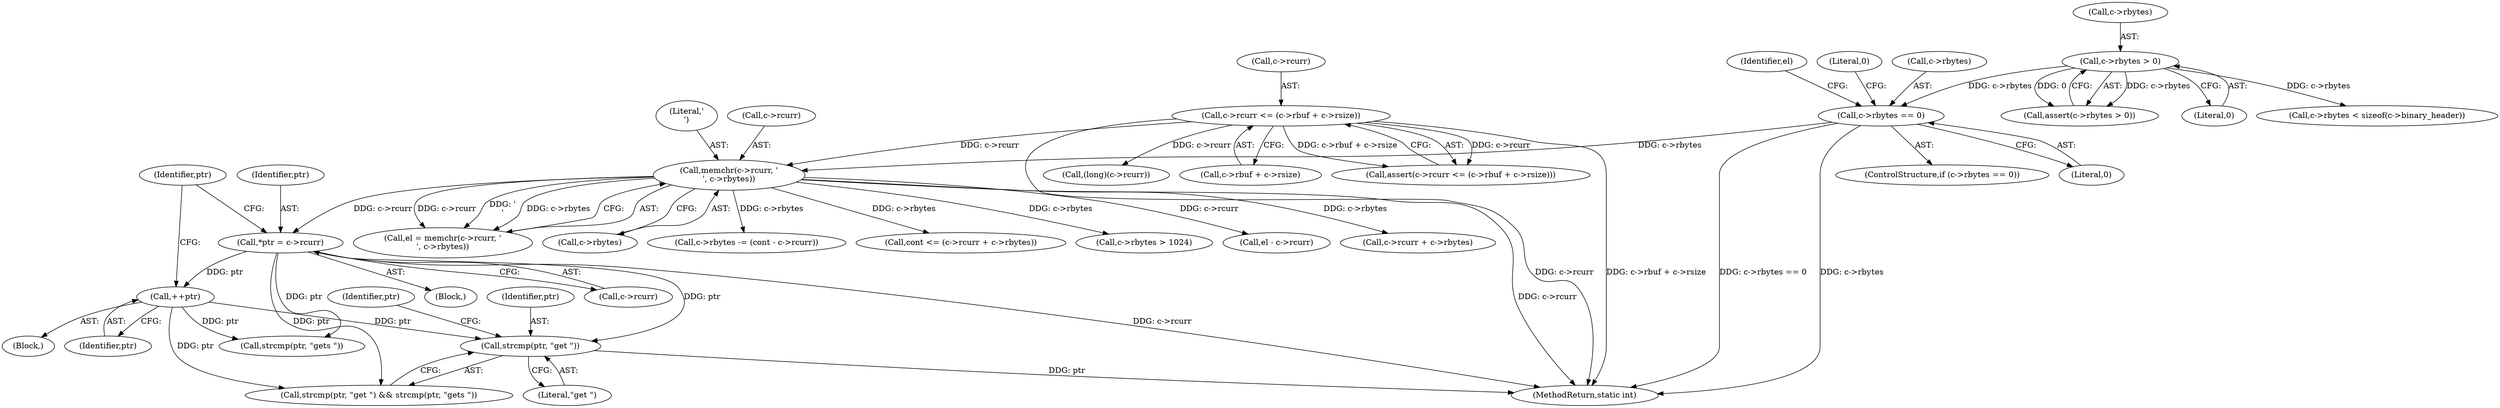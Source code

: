 digraph "1_memcached_d9cd01ede97f4145af9781d448c62a3318952719@del" {
"1000519" [label="(Call,strcmp(ptr, \"get \"))"];
"1000515" [label="(Call,++ptr)"];
"1000504" [label="(Call,*ptr = c->rcurr)"];
"1000484" [label="(Call,memchr(c->rcurr, '\n', c->rbytes))"];
"1000115" [label="(Call,c->rcurr <= (c->rbuf + c->rsize))"];
"1000475" [label="(Call,c->rbytes == 0)"];
"1000127" [label="(Call,c->rbytes > 0)"];
"1000603" [label="(MethodReturn,static int)"];
"1000523" [label="(Identifier,ptr)"];
"1000131" [label="(Literal,0)"];
"1000115" [label="(Call,c->rcurr <= (c->rbuf + c->rsize))"];
"1000504" [label="(Call,*ptr = c->rcurr)"];
"1000474" [label="(ControlStructure,if (c->rbytes == 0))"];
"1000211" [label="(Call,(long)(c->rcurr))"];
"1000475" [label="(Call,c->rbytes == 0)"];
"1000128" [label="(Call,c->rbytes)"];
"1000502" [label="(Block,)"];
"1000541" [label="(Call,el - c->rcurr)"];
"1000114" [label="(Call,assert(c->rcurr <= (c->rbuf + c->rsize)))"];
"1000520" [label="(Identifier,ptr)"];
"1000119" [label="(Call,c->rbuf + c->rsize)"];
"1000519" [label="(Call,strcmp(ptr, \"get \"))"];
"1000483" [label="(Identifier,el)"];
"1000522" [label="(Call,strcmp(ptr, \"gets \"))"];
"1000195" [label="(Call,c->rbytes < sizeof(c->binary_header))"];
"1000563" [label="(Call,c->rcurr + c->rbytes)"];
"1000512" [label="(Identifier,ptr)"];
"1000116" [label="(Call,c->rcurr)"];
"1000485" [label="(Call,c->rcurr)"];
"1000479" [label="(Literal,0)"];
"1000481" [label="(Literal,0)"];
"1000506" [label="(Call,c->rcurr)"];
"1000127" [label="(Call,c->rbytes > 0)"];
"1000516" [label="(Identifier,ptr)"];
"1000489" [label="(Call,c->rbytes)"];
"1000518" [label="(Call,strcmp(ptr, \"get \") && strcmp(ptr, \"gets \"))"];
"1000515" [label="(Call,++ptr)"];
"1000126" [label="(Call,assert(c->rbytes > 0))"];
"1000482" [label="(Call,el = memchr(c->rcurr, '\n', c->rbytes))"];
"1000521" [label="(Literal,\"get \")"];
"1000505" [label="(Identifier,ptr)"];
"1000484" [label="(Call,memchr(c->rcurr, '\n', c->rbytes))"];
"1000575" [label="(Call,c->rbytes -= (cont - c->rcurr))"];
"1000476" [label="(Call,c->rbytes)"];
"1000561" [label="(Call,cont <= (c->rcurr + c->rbytes))"];
"1000488" [label="(Literal,'\n')"];
"1000497" [label="(Call,c->rbytes > 1024)"];
"1000514" [label="(Block,)"];
"1000519" -> "1000518"  [label="AST: "];
"1000519" -> "1000521"  [label="CFG: "];
"1000520" -> "1000519"  [label="AST: "];
"1000521" -> "1000519"  [label="AST: "];
"1000523" -> "1000519"  [label="CFG: "];
"1000518" -> "1000519"  [label="CFG: "];
"1000519" -> "1000603"  [label="DDG: ptr"];
"1000515" -> "1000519"  [label="DDG: ptr"];
"1000504" -> "1000519"  [label="DDG: ptr"];
"1000515" -> "1000514"  [label="AST: "];
"1000515" -> "1000516"  [label="CFG: "];
"1000516" -> "1000515"  [label="AST: "];
"1000512" -> "1000515"  [label="CFG: "];
"1000504" -> "1000515"  [label="DDG: ptr"];
"1000515" -> "1000518"  [label="DDG: ptr"];
"1000515" -> "1000522"  [label="DDG: ptr"];
"1000504" -> "1000502"  [label="AST: "];
"1000504" -> "1000506"  [label="CFG: "];
"1000505" -> "1000504"  [label="AST: "];
"1000506" -> "1000504"  [label="AST: "];
"1000512" -> "1000504"  [label="CFG: "];
"1000504" -> "1000603"  [label="DDG: c->rcurr"];
"1000484" -> "1000504"  [label="DDG: c->rcurr"];
"1000504" -> "1000518"  [label="DDG: ptr"];
"1000504" -> "1000522"  [label="DDG: ptr"];
"1000484" -> "1000482"  [label="AST: "];
"1000484" -> "1000489"  [label="CFG: "];
"1000485" -> "1000484"  [label="AST: "];
"1000488" -> "1000484"  [label="AST: "];
"1000489" -> "1000484"  [label="AST: "];
"1000482" -> "1000484"  [label="CFG: "];
"1000484" -> "1000603"  [label="DDG: c->rcurr"];
"1000484" -> "1000482"  [label="DDG: c->rcurr"];
"1000484" -> "1000482"  [label="DDG: '\n'"];
"1000484" -> "1000482"  [label="DDG: c->rbytes"];
"1000115" -> "1000484"  [label="DDG: c->rcurr"];
"1000475" -> "1000484"  [label="DDG: c->rbytes"];
"1000484" -> "1000497"  [label="DDG: c->rbytes"];
"1000484" -> "1000541"  [label="DDG: c->rcurr"];
"1000484" -> "1000561"  [label="DDG: c->rbytes"];
"1000484" -> "1000563"  [label="DDG: c->rbytes"];
"1000484" -> "1000575"  [label="DDG: c->rbytes"];
"1000115" -> "1000114"  [label="AST: "];
"1000115" -> "1000119"  [label="CFG: "];
"1000116" -> "1000115"  [label="AST: "];
"1000119" -> "1000115"  [label="AST: "];
"1000114" -> "1000115"  [label="CFG: "];
"1000115" -> "1000603"  [label="DDG: c->rbuf + c->rsize"];
"1000115" -> "1000603"  [label="DDG: c->rcurr"];
"1000115" -> "1000114"  [label="DDG: c->rcurr"];
"1000115" -> "1000114"  [label="DDG: c->rbuf + c->rsize"];
"1000115" -> "1000211"  [label="DDG: c->rcurr"];
"1000475" -> "1000474"  [label="AST: "];
"1000475" -> "1000479"  [label="CFG: "];
"1000476" -> "1000475"  [label="AST: "];
"1000479" -> "1000475"  [label="AST: "];
"1000481" -> "1000475"  [label="CFG: "];
"1000483" -> "1000475"  [label="CFG: "];
"1000475" -> "1000603"  [label="DDG: c->rbytes"];
"1000475" -> "1000603"  [label="DDG: c->rbytes == 0"];
"1000127" -> "1000475"  [label="DDG: c->rbytes"];
"1000127" -> "1000126"  [label="AST: "];
"1000127" -> "1000131"  [label="CFG: "];
"1000128" -> "1000127"  [label="AST: "];
"1000131" -> "1000127"  [label="AST: "];
"1000126" -> "1000127"  [label="CFG: "];
"1000127" -> "1000126"  [label="DDG: c->rbytes"];
"1000127" -> "1000126"  [label="DDG: 0"];
"1000127" -> "1000195"  [label="DDG: c->rbytes"];
}
